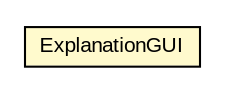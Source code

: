 #!/usr/local/bin/dot
#
# Class diagram 
# Generated by UMLGraph version 5.3 (http://www.umlgraph.org/)
#

digraph G {
	edge [fontname="arial",fontsize=10,labelfontname="arial",labelfontsize=10];
	node [fontname="arial",fontsize=10,shape=plaintext];
	nodesep=0.25;
	ranksep=0.5;
	// context.arch.logging.ExplanationGUI
	c124395 [label=<<table title="context.arch.logging.ExplanationGUI" border="0" cellborder="1" cellspacing="0" cellpadding="2" port="p" bgcolor="lemonChiffon" href="./ExplanationGUI.html">
		<tr><td><table border="0" cellspacing="0" cellpadding="1">
<tr><td align="center" balign="center"> ExplanationGUI </td></tr>
		</table></td></tr>
		</table>>, fontname="arial", fontcolor="black", fontsize=10.0];
}

